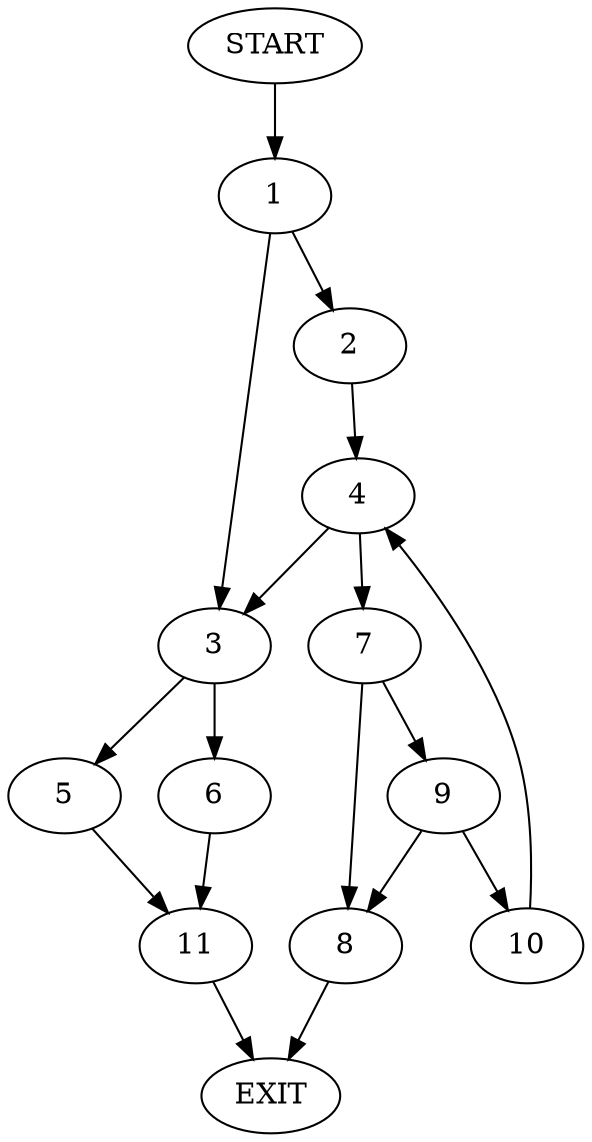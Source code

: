digraph {
0 [label="START"]
12 [label="EXIT"]
0 -> 1
1 -> 2
1 -> 3
2 -> 4
3 -> 5
3 -> 6
4 -> 7
4 -> 3
7 -> 8
7 -> 9
9 -> 10
9 -> 8
8 -> 12
10 -> 4
5 -> 11
6 -> 11
11 -> 12
}
